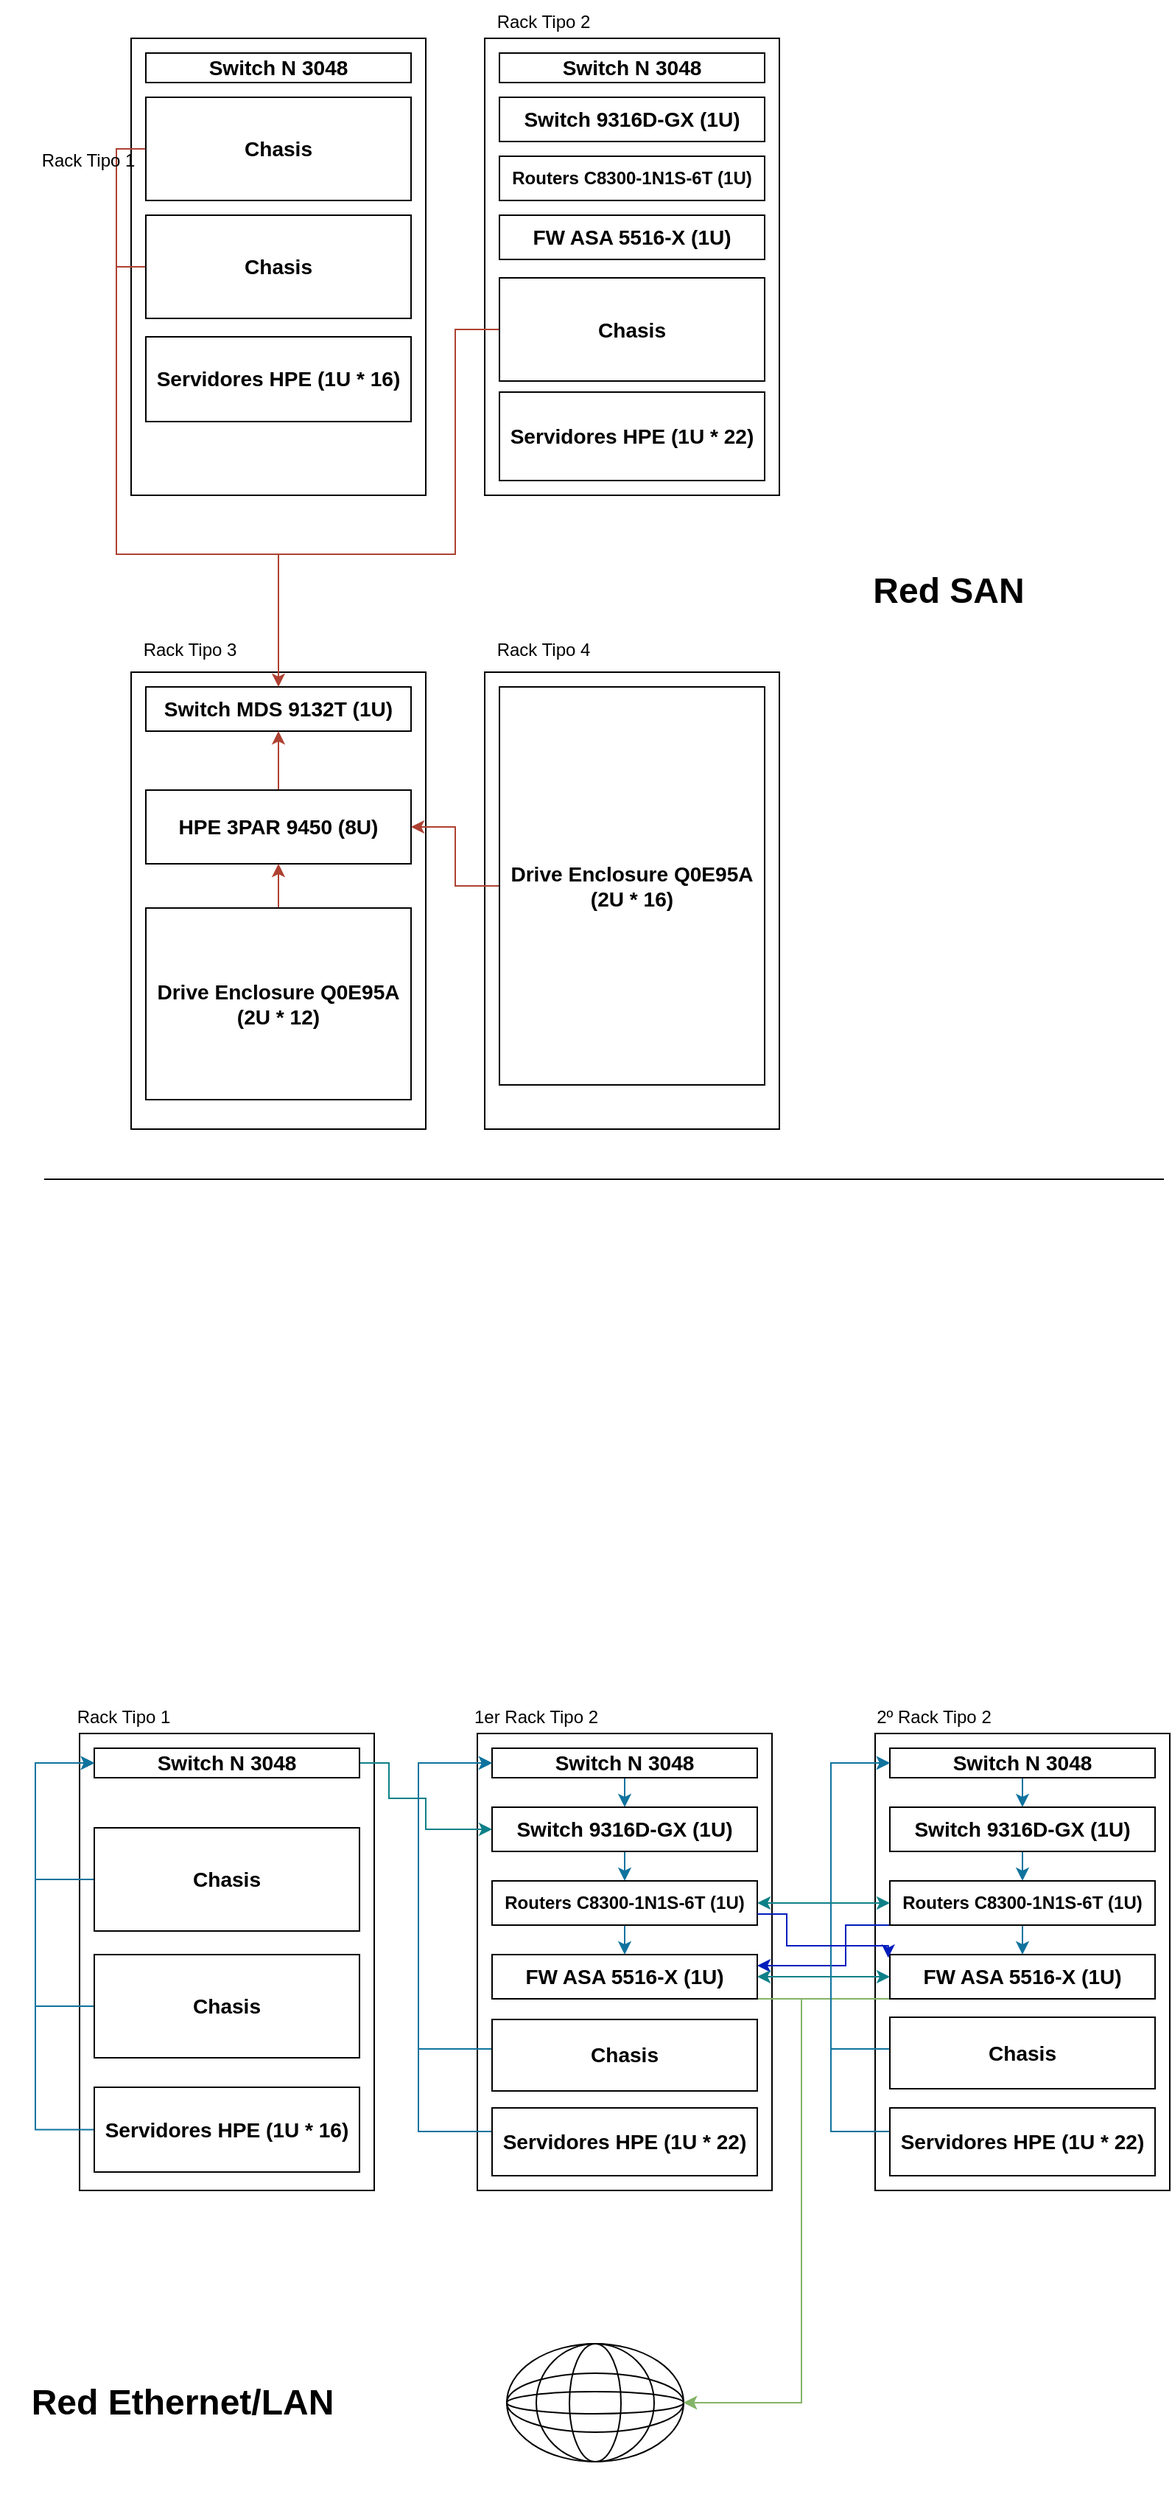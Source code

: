 <mxfile version="22.1.11" type="device">
  <diagram name="Página-1" id="qh9TJKzBZ2Nmn85cc0pD">
    <mxGraphModel dx="1687" dy="908" grid="1" gridSize="10" guides="1" tooltips="1" connect="1" arrows="1" fold="1" page="1" pageScale="1" pageWidth="827" pageHeight="1169" math="0" shadow="0">
      <root>
        <mxCell id="0" />
        <mxCell id="1" parent="0" />
        <mxCell id="Htpkl9Np26IUslwLvdvu-1" value="" style="rounded=0;whiteSpace=wrap;html=1;" vertex="1" parent="1">
          <mxGeometry x="99" y="66" width="200" height="310" as="geometry" />
        </mxCell>
        <mxCell id="Htpkl9Np26IUslwLvdvu-2" value="" style="rounded=0;whiteSpace=wrap;html=1;" vertex="1" parent="1">
          <mxGeometry x="339" y="66" width="200" height="310" as="geometry" />
        </mxCell>
        <mxCell id="Htpkl9Np26IUslwLvdvu-5" value="" style="ellipse;whiteSpace=wrap;html=1;fillColor=none;" vertex="1" parent="1">
          <mxGeometry x="354" y="1630" width="120" height="80" as="geometry" />
        </mxCell>
        <mxCell id="Htpkl9Np26IUslwLvdvu-6" value="" style="ellipse;whiteSpace=wrap;html=1;fillColor=none;" vertex="1" parent="1">
          <mxGeometry x="374" y="1630" width="80" height="80" as="geometry" />
        </mxCell>
        <mxCell id="Htpkl9Np26IUslwLvdvu-7" value="" style="ellipse;whiteSpace=wrap;html=1;fillColor=none;" vertex="1" parent="1">
          <mxGeometry x="396.5" y="1630" width="35" height="80" as="geometry" />
        </mxCell>
        <mxCell id="Htpkl9Np26IUslwLvdvu-8" value="" style="ellipse;whiteSpace=wrap;html=1;fillColor=none;" vertex="1" parent="1">
          <mxGeometry x="354" y="1650" width="120" height="40" as="geometry" />
        </mxCell>
        <mxCell id="Htpkl9Np26IUslwLvdvu-9" value="" style="ellipse;whiteSpace=wrap;html=1;fillColor=none;" vertex="1" parent="1">
          <mxGeometry x="354" y="1662.5" width="120" height="15" as="geometry" />
        </mxCell>
        <mxCell id="Htpkl9Np26IUslwLvdvu-10" value="&lt;h3&gt;Switch N 3048&lt;/h3&gt;" style="rounded=0;whiteSpace=wrap;html=1;" vertex="1" parent="1">
          <mxGeometry x="109" y="76" width="180" height="20" as="geometry" />
        </mxCell>
        <mxCell id="Htpkl9Np26IUslwLvdvu-34" style="edgeStyle=orthogonalEdgeStyle;rounded=0;orthogonalLoop=1;jettySize=auto;html=1;exitX=0;exitY=0.5;exitDx=0;exitDy=0;entryX=0.5;entryY=0;entryDx=0;entryDy=0;fillColor=#fad9d5;strokeColor=#ae4132;" edge="1" parent="1" source="Htpkl9Np26IUslwLvdvu-11" target="Htpkl9Np26IUslwLvdvu-26">
          <mxGeometry relative="1" as="geometry">
            <Array as="points">
              <mxPoint x="89" y="141" />
              <mxPoint x="89" y="416" />
              <mxPoint x="199" y="416" />
            </Array>
          </mxGeometry>
        </mxCell>
        <mxCell id="Htpkl9Np26IUslwLvdvu-11" value="&lt;h3&gt;Chasis&lt;/h3&gt;" style="rounded=0;whiteSpace=wrap;html=1;" vertex="1" parent="1">
          <mxGeometry x="109" y="106" width="180" height="70" as="geometry" />
        </mxCell>
        <mxCell id="Htpkl9Np26IUslwLvdvu-12" value="Rack Tipo 1" style="rounded=0;whiteSpace=wrap;html=1;fillColor=none;strokeColor=none;" vertex="1" parent="1">
          <mxGeometry x="10" y="134" width="120" height="30" as="geometry" />
        </mxCell>
        <mxCell id="Htpkl9Np26IUslwLvdvu-14" value="Rack Tipo 2" style="rounded=0;whiteSpace=wrap;html=1;fillColor=none;strokeColor=none;" vertex="1" parent="1">
          <mxGeometry x="319" y="40" width="120" height="30" as="geometry" />
        </mxCell>
        <mxCell id="Htpkl9Np26IUslwLvdvu-15" value="Rack Tipo 3" style="rounded=0;whiteSpace=wrap;html=1;fillColor=none;strokeColor=none;" vertex="1" parent="1">
          <mxGeometry x="79" y="466" width="120" height="30" as="geometry" />
        </mxCell>
        <mxCell id="Htpkl9Np26IUslwLvdvu-16" value="Rack Tipo 4" style="rounded=0;whiteSpace=wrap;html=1;fillColor=none;strokeColor=none;" vertex="1" parent="1">
          <mxGeometry x="319" y="466" width="120" height="30" as="geometry" />
        </mxCell>
        <mxCell id="Htpkl9Np26IUslwLvdvu-17" value="&lt;h3&gt;Switch N 3048&lt;/h3&gt;" style="rounded=0;whiteSpace=wrap;html=1;" vertex="1" parent="1">
          <mxGeometry x="349" y="76" width="180" height="20" as="geometry" />
        </mxCell>
        <mxCell id="Htpkl9Np26IUslwLvdvu-18" value="&lt;h3&gt;Switch 9316D-GX (1U)&lt;br/&gt;&lt;/h3&gt;" style="rounded=0;whiteSpace=wrap;html=1;" vertex="1" parent="1">
          <mxGeometry x="349" y="106" width="180" height="30" as="geometry" />
        </mxCell>
        <mxCell id="Htpkl9Np26IUslwLvdvu-19" value="&lt;h4&gt;Routers C8300-1N1S-6T (1U)&lt;/h4&gt;" style="rounded=0;whiteSpace=wrap;html=1;" vertex="1" parent="1">
          <mxGeometry x="349" y="146" width="180" height="30" as="geometry" />
        </mxCell>
        <mxCell id="Htpkl9Np26IUslwLvdvu-20" value="&lt;h3&gt;FW ASA 5516-X (1U)&lt;/h3&gt;" style="rounded=0;whiteSpace=wrap;html=1;" vertex="1" parent="1">
          <mxGeometry x="349" y="186" width="180" height="30" as="geometry" />
        </mxCell>
        <mxCell id="Htpkl9Np26IUslwLvdvu-21" value="&lt;h3&gt;Servidores HPE (1U * 22)&lt;br/&gt;&lt;/h3&gt;" style="rounded=0;whiteSpace=wrap;html=1;" vertex="1" parent="1">
          <mxGeometry x="349" y="306" width="180" height="60" as="geometry" />
        </mxCell>
        <mxCell id="Htpkl9Np26IUslwLvdvu-35" style="edgeStyle=orthogonalEdgeStyle;rounded=0;orthogonalLoop=1;jettySize=auto;html=1;exitX=0;exitY=0.5;exitDx=0;exitDy=0;entryX=0.5;entryY=0;entryDx=0;entryDy=0;fillColor=#fad9d5;strokeColor=#ae4132;" edge="1" parent="1" source="Htpkl9Np26IUslwLvdvu-22" target="Htpkl9Np26IUslwLvdvu-26">
          <mxGeometry relative="1" as="geometry">
            <Array as="points">
              <mxPoint x="319" y="264" />
              <mxPoint x="319" y="416" />
              <mxPoint x="199" y="416" />
            </Array>
          </mxGeometry>
        </mxCell>
        <mxCell id="Htpkl9Np26IUslwLvdvu-22" value="&lt;h3&gt;Chasis&lt;/h3&gt;" style="rounded=0;whiteSpace=wrap;html=1;" vertex="1" parent="1">
          <mxGeometry x="349" y="228.5" width="180" height="70" as="geometry" />
        </mxCell>
        <mxCell id="Htpkl9Np26IUslwLvdvu-23" value="&lt;h3&gt;Servidores HPE (1U * 16)&lt;br&gt;&lt;/h3&gt;" style="rounded=0;whiteSpace=wrap;html=1;" vertex="1" parent="1">
          <mxGeometry x="109" y="268.5" width="180" height="57.5" as="geometry" />
        </mxCell>
        <mxCell id="Htpkl9Np26IUslwLvdvu-24" value="" style="rounded=0;whiteSpace=wrap;html=1;" vertex="1" parent="1">
          <mxGeometry x="99" y="496" width="200" height="310" as="geometry" />
        </mxCell>
        <mxCell id="Htpkl9Np26IUslwLvdvu-25" value="" style="rounded=0;whiteSpace=wrap;html=1;" vertex="1" parent="1">
          <mxGeometry x="339" y="496" width="200" height="310" as="geometry" />
        </mxCell>
        <mxCell id="Htpkl9Np26IUslwLvdvu-26" value="&lt;h3&gt;Switch MDS 9132T (1U)&lt;/h3&gt;" style="rounded=0;whiteSpace=wrap;html=1;" vertex="1" parent="1">
          <mxGeometry x="109" y="506" width="180" height="30" as="geometry" />
        </mxCell>
        <mxCell id="Htpkl9Np26IUslwLvdvu-32" style="edgeStyle=orthogonalEdgeStyle;rounded=0;orthogonalLoop=1;jettySize=auto;html=1;exitX=0.5;exitY=0;exitDx=0;exitDy=0;entryX=0.5;entryY=1;entryDx=0;entryDy=0;fillColor=#fad9d5;strokeColor=#ae4132;" edge="1" parent="1" source="Htpkl9Np26IUslwLvdvu-27" target="Htpkl9Np26IUslwLvdvu-26">
          <mxGeometry relative="1" as="geometry" />
        </mxCell>
        <mxCell id="Htpkl9Np26IUslwLvdvu-27" value="&lt;h3&gt;HPE 3PAR 9450 (8U)&lt;br&gt;&lt;/h3&gt;" style="rounded=0;whiteSpace=wrap;html=1;" vertex="1" parent="1">
          <mxGeometry x="109" y="576" width="180" height="50" as="geometry" />
        </mxCell>
        <mxCell id="Htpkl9Np26IUslwLvdvu-31" style="edgeStyle=orthogonalEdgeStyle;rounded=0;orthogonalLoop=1;jettySize=auto;html=1;exitX=0.5;exitY=0;exitDx=0;exitDy=0;entryX=0.5;entryY=1;entryDx=0;entryDy=0;fillColor=#fad9d5;strokeColor=#ae4132;" edge="1" parent="1" source="Htpkl9Np26IUslwLvdvu-28" target="Htpkl9Np26IUslwLvdvu-27">
          <mxGeometry relative="1" as="geometry" />
        </mxCell>
        <mxCell id="Htpkl9Np26IUslwLvdvu-28" value="&lt;h3&gt;Drive Enclosure Q0E95A (2U * 12)&lt;/h3&gt;" style="rounded=0;whiteSpace=wrap;html=1;" vertex="1" parent="1">
          <mxGeometry x="109" y="656" width="180" height="130" as="geometry" />
        </mxCell>
        <mxCell id="Htpkl9Np26IUslwLvdvu-33" style="edgeStyle=orthogonalEdgeStyle;rounded=0;orthogonalLoop=1;jettySize=auto;html=1;exitX=0;exitY=0.5;exitDx=0;exitDy=0;entryX=0.5;entryY=0;entryDx=0;entryDy=0;fillColor=#fad9d5;strokeColor=#ae4132;" edge="1" parent="1" source="Htpkl9Np26IUslwLvdvu-29" target="Htpkl9Np26IUslwLvdvu-26">
          <mxGeometry relative="1" as="geometry">
            <Array as="points">
              <mxPoint x="89" y="221" />
              <mxPoint x="89" y="416" />
              <mxPoint x="199" y="416" />
            </Array>
          </mxGeometry>
        </mxCell>
        <mxCell id="Htpkl9Np26IUslwLvdvu-29" value="&lt;h3&gt;Chasis&lt;/h3&gt;" style="rounded=0;whiteSpace=wrap;html=1;" vertex="1" parent="1">
          <mxGeometry x="109" y="186" width="180" height="70" as="geometry" />
        </mxCell>
        <mxCell id="Htpkl9Np26IUslwLvdvu-36" style="edgeStyle=orthogonalEdgeStyle;rounded=0;orthogonalLoop=1;jettySize=auto;html=1;exitX=0;exitY=0.5;exitDx=0;exitDy=0;entryX=1;entryY=0.5;entryDx=0;entryDy=0;fillColor=#fad9d5;strokeColor=#ae4132;" edge="1" parent="1" source="Htpkl9Np26IUslwLvdvu-30" target="Htpkl9Np26IUslwLvdvu-27">
          <mxGeometry relative="1" as="geometry" />
        </mxCell>
        <mxCell id="Htpkl9Np26IUslwLvdvu-30" value="&lt;h3&gt;Drive Enclosure Q0E95A (2U * 16)&lt;/h3&gt;" style="rounded=0;whiteSpace=wrap;html=1;" vertex="1" parent="1">
          <mxGeometry x="349" y="506" width="180" height="270" as="geometry" />
        </mxCell>
        <mxCell id="Htpkl9Np26IUslwLvdvu-37" style="edgeStyle=orthogonalEdgeStyle;rounded=0;orthogonalLoop=1;jettySize=auto;html=1;exitX=0.5;exitY=1;exitDx=0;exitDy=0;" edge="1" parent="1" source="Htpkl9Np26IUslwLvdvu-30" target="Htpkl9Np26IUslwLvdvu-30">
          <mxGeometry relative="1" as="geometry" />
        </mxCell>
        <mxCell id="Htpkl9Np26IUslwLvdvu-38" value="" style="rounded=0;whiteSpace=wrap;html=1;" vertex="1" parent="1">
          <mxGeometry x="64" y="1216" width="200" height="310" as="geometry" />
        </mxCell>
        <mxCell id="Htpkl9Np26IUslwLvdvu-39" value="" style="rounded=0;whiteSpace=wrap;html=1;" vertex="1" parent="1">
          <mxGeometry x="334" y="1216" width="200" height="310" as="geometry" />
        </mxCell>
        <mxCell id="Htpkl9Np26IUslwLvdvu-89" style="edgeStyle=orthogonalEdgeStyle;rounded=0;orthogonalLoop=1;jettySize=auto;html=1;exitX=1;exitY=0.5;exitDx=0;exitDy=0;entryX=0;entryY=0.5;entryDx=0;entryDy=0;fillColor=#b0e3e6;strokeColor=#0e8088;" edge="1" parent="1" source="Htpkl9Np26IUslwLvdvu-40" target="Htpkl9Np26IUslwLvdvu-48">
          <mxGeometry relative="1" as="geometry">
            <Array as="points">
              <mxPoint x="274" y="1236" />
              <mxPoint x="274" y="1260" />
              <mxPoint x="299" y="1260" />
              <mxPoint x="299" y="1281" />
            </Array>
          </mxGeometry>
        </mxCell>
        <mxCell id="Htpkl9Np26IUslwLvdvu-40" value="&lt;h3&gt;Switch N 3048&lt;/h3&gt;" style="rounded=0;whiteSpace=wrap;html=1;" vertex="1" parent="1">
          <mxGeometry x="74" y="1226" width="180" height="20" as="geometry" />
        </mxCell>
        <mxCell id="Htpkl9Np26IUslwLvdvu-80" style="edgeStyle=orthogonalEdgeStyle;rounded=0;orthogonalLoop=1;jettySize=auto;html=1;exitX=0;exitY=0.5;exitDx=0;exitDy=0;entryX=0;entryY=0.5;entryDx=0;entryDy=0;fillColor=#b1ddf0;strokeColor=#10739e;" edge="1" parent="1" source="Htpkl9Np26IUslwLvdvu-42" target="Htpkl9Np26IUslwLvdvu-40">
          <mxGeometry relative="1" as="geometry">
            <Array as="points">
              <mxPoint x="34" y="1315" />
              <mxPoint x="34" y="1236" />
            </Array>
          </mxGeometry>
        </mxCell>
        <mxCell id="Htpkl9Np26IUslwLvdvu-42" value="&lt;h3&gt;Chasis&lt;/h3&gt;" style="rounded=0;whiteSpace=wrap;html=1;" vertex="1" parent="1">
          <mxGeometry x="74" y="1280" width="180" height="70" as="geometry" />
        </mxCell>
        <mxCell id="Htpkl9Np26IUslwLvdvu-43" value="Rack Tipo 1" style="rounded=0;whiteSpace=wrap;html=1;fillColor=none;strokeColor=none;" vertex="1" parent="1">
          <mxGeometry x="34" y="1190" width="120" height="30" as="geometry" />
        </mxCell>
        <mxCell id="Htpkl9Np26IUslwLvdvu-44" value="1er Rack Tipo 2" style="rounded=0;whiteSpace=wrap;html=1;fillColor=none;strokeColor=none;" vertex="1" parent="1">
          <mxGeometry x="314" y="1190" width="120" height="30" as="geometry" />
        </mxCell>
        <mxCell id="Htpkl9Np26IUslwLvdvu-88" style="edgeStyle=orthogonalEdgeStyle;rounded=0;orthogonalLoop=1;jettySize=auto;html=1;exitX=0.5;exitY=1;exitDx=0;exitDy=0;entryX=0.5;entryY=0;entryDx=0;entryDy=0;fillColor=#b1ddf0;strokeColor=#10739e;" edge="1" parent="1" source="Htpkl9Np26IUslwLvdvu-47" target="Htpkl9Np26IUslwLvdvu-48">
          <mxGeometry relative="1" as="geometry" />
        </mxCell>
        <mxCell id="Htpkl9Np26IUslwLvdvu-47" value="&lt;h3&gt;Switch N 3048&lt;/h3&gt;" style="rounded=0;whiteSpace=wrap;html=1;" vertex="1" parent="1">
          <mxGeometry x="344" y="1226" width="180" height="20" as="geometry" />
        </mxCell>
        <mxCell id="Htpkl9Np26IUslwLvdvu-90" style="edgeStyle=orthogonalEdgeStyle;rounded=0;orthogonalLoop=1;jettySize=auto;html=1;exitX=0.5;exitY=1;exitDx=0;exitDy=0;entryX=0.5;entryY=0;entryDx=0;entryDy=0;fillColor=#b1ddf0;strokeColor=#10739e;" edge="1" parent="1" source="Htpkl9Np26IUslwLvdvu-48" target="Htpkl9Np26IUslwLvdvu-49">
          <mxGeometry relative="1" as="geometry" />
        </mxCell>
        <mxCell id="Htpkl9Np26IUslwLvdvu-48" value="&lt;h3&gt;Switch 9316D-GX (1U)&lt;br/&gt;&lt;/h3&gt;" style="rounded=0;whiteSpace=wrap;html=1;" vertex="1" parent="1">
          <mxGeometry x="344" y="1266" width="180" height="30" as="geometry" />
        </mxCell>
        <mxCell id="Htpkl9Np26IUslwLvdvu-97" style="edgeStyle=orthogonalEdgeStyle;rounded=0;orthogonalLoop=1;jettySize=auto;html=1;exitX=0.5;exitY=1;exitDx=0;exitDy=0;entryX=0.5;entryY=0;entryDx=0;entryDy=0;fillColor=#b1ddf0;strokeColor=#10739e;" edge="1" parent="1" source="Htpkl9Np26IUslwLvdvu-49" target="Htpkl9Np26IUslwLvdvu-50">
          <mxGeometry relative="1" as="geometry" />
        </mxCell>
        <mxCell id="Htpkl9Np26IUslwLvdvu-49" value="&lt;h4&gt;Routers C8300-1N1S-6T (1U)&lt;/h4&gt;" style="rounded=0;whiteSpace=wrap;html=1;" vertex="1" parent="1">
          <mxGeometry x="344" y="1316" width="180" height="30" as="geometry" />
        </mxCell>
        <mxCell id="Htpkl9Np26IUslwLvdvu-102" style="edgeStyle=orthogonalEdgeStyle;rounded=0;orthogonalLoop=1;jettySize=auto;html=1;exitX=1;exitY=1;exitDx=0;exitDy=0;entryX=1;entryY=0.5;entryDx=0;entryDy=0;fillColor=#d5e8d4;strokeColor=#82b366;" edge="1" parent="1" source="Htpkl9Np26IUslwLvdvu-50" target="Htpkl9Np26IUslwLvdvu-8">
          <mxGeometry relative="1" as="geometry">
            <Array as="points">
              <mxPoint x="554" y="1396" />
              <mxPoint x="554" y="1670" />
            </Array>
          </mxGeometry>
        </mxCell>
        <mxCell id="Htpkl9Np26IUslwLvdvu-50" value="&lt;h3&gt;FW ASA 5516-X (1U)&lt;/h3&gt;" style="rounded=0;whiteSpace=wrap;html=1;" vertex="1" parent="1">
          <mxGeometry x="344" y="1366" width="180" height="30" as="geometry" />
        </mxCell>
        <mxCell id="Htpkl9Np26IUslwLvdvu-84" style="edgeStyle=orthogonalEdgeStyle;rounded=0;orthogonalLoop=1;jettySize=auto;html=1;exitX=0;exitY=0.5;exitDx=0;exitDy=0;entryX=0;entryY=0.5;entryDx=0;entryDy=0;fillColor=#b1ddf0;strokeColor=#10739e;" edge="1" parent="1" source="Htpkl9Np26IUslwLvdvu-51" target="Htpkl9Np26IUslwLvdvu-47">
          <mxGeometry relative="1" as="geometry">
            <Array as="points">
              <mxPoint x="294" y="1486" />
              <mxPoint x="294" y="1236" />
            </Array>
          </mxGeometry>
        </mxCell>
        <mxCell id="Htpkl9Np26IUslwLvdvu-51" value="&lt;h3&gt;Servidores HPE (1U * 22)&lt;br/&gt;&lt;/h3&gt;" style="rounded=0;whiteSpace=wrap;html=1;" vertex="1" parent="1">
          <mxGeometry x="344" y="1470" width="180" height="46" as="geometry" />
        </mxCell>
        <mxCell id="Htpkl9Np26IUslwLvdvu-81" style="edgeStyle=orthogonalEdgeStyle;rounded=0;orthogonalLoop=1;jettySize=auto;html=1;exitX=0;exitY=0.5;exitDx=0;exitDy=0;entryX=0;entryY=0.5;entryDx=0;entryDy=0;fillColor=#b1ddf0;strokeColor=#10739e;" edge="1" parent="1" source="Htpkl9Np26IUslwLvdvu-53" target="Htpkl9Np26IUslwLvdvu-47">
          <mxGeometry relative="1" as="geometry">
            <Array as="points">
              <mxPoint x="344" y="1430" />
              <mxPoint x="294" y="1430" />
              <mxPoint x="294" y="1236" />
            </Array>
          </mxGeometry>
        </mxCell>
        <mxCell id="Htpkl9Np26IUslwLvdvu-53" value="&lt;h3&gt;Chasis&lt;/h3&gt;" style="rounded=0;whiteSpace=wrap;html=1;" vertex="1" parent="1">
          <mxGeometry x="344" y="1410" width="180" height="48.5" as="geometry" />
        </mxCell>
        <mxCell id="Htpkl9Np26IUslwLvdvu-78" style="edgeStyle=orthogonalEdgeStyle;rounded=0;orthogonalLoop=1;jettySize=auto;html=1;exitX=0;exitY=0.5;exitDx=0;exitDy=0;entryX=0;entryY=0.5;entryDx=0;entryDy=0;fillColor=#b1ddf0;strokeColor=#10739e;" edge="1" parent="1" source="Htpkl9Np26IUslwLvdvu-54" target="Htpkl9Np26IUslwLvdvu-40">
          <mxGeometry relative="1" as="geometry">
            <Array as="points">
              <mxPoint x="34" y="1485" />
              <mxPoint x="34" y="1236" />
            </Array>
          </mxGeometry>
        </mxCell>
        <mxCell id="Htpkl9Np26IUslwLvdvu-54" value="&lt;h3&gt;Servidores HPE (1U * 16)&lt;br&gt;&lt;/h3&gt;" style="rounded=0;whiteSpace=wrap;html=1;" vertex="1" parent="1">
          <mxGeometry x="74" y="1456" width="180" height="57.5" as="geometry" />
        </mxCell>
        <mxCell id="Htpkl9Np26IUslwLvdvu-79" style="edgeStyle=orthogonalEdgeStyle;rounded=0;orthogonalLoop=1;jettySize=auto;html=1;exitX=0;exitY=0.5;exitDx=0;exitDy=0;entryX=0;entryY=0.5;entryDx=0;entryDy=0;fillColor=#b1ddf0;strokeColor=#10739e;" edge="1" parent="1" source="Htpkl9Np26IUslwLvdvu-63" target="Htpkl9Np26IUslwLvdvu-40">
          <mxGeometry relative="1" as="geometry">
            <Array as="points">
              <mxPoint x="34" y="1401" />
              <mxPoint x="34" y="1236" />
            </Array>
          </mxGeometry>
        </mxCell>
        <mxCell id="Htpkl9Np26IUslwLvdvu-63" value="&lt;h3&gt;Chasis&lt;/h3&gt;" style="rounded=0;whiteSpace=wrap;html=1;" vertex="1" parent="1">
          <mxGeometry x="74" y="1366" width="180" height="70" as="geometry" />
        </mxCell>
        <mxCell id="Htpkl9Np26IUslwLvdvu-67" value="" style="rounded=0;whiteSpace=wrap;html=1;" vertex="1" parent="1">
          <mxGeometry x="604" y="1216" width="200" height="310" as="geometry" />
        </mxCell>
        <mxCell id="Htpkl9Np26IUslwLvdvu-68" value="2º Rack Tipo 2" style="rounded=0;whiteSpace=wrap;html=1;fillColor=none;strokeColor=none;" vertex="1" parent="1">
          <mxGeometry x="584" y="1190" width="120" height="30" as="geometry" />
        </mxCell>
        <mxCell id="Htpkl9Np26IUslwLvdvu-87" style="edgeStyle=orthogonalEdgeStyle;rounded=0;orthogonalLoop=1;jettySize=auto;html=1;exitX=0.5;exitY=1;exitDx=0;exitDy=0;entryX=0.5;entryY=0;entryDx=0;entryDy=0;fillColor=#b1ddf0;strokeColor=#10739e;" edge="1" parent="1" source="Htpkl9Np26IUslwLvdvu-69" target="Htpkl9Np26IUslwLvdvu-70">
          <mxGeometry relative="1" as="geometry" />
        </mxCell>
        <mxCell id="Htpkl9Np26IUslwLvdvu-69" value="&lt;h3&gt;Switch N 3048&lt;/h3&gt;" style="rounded=0;whiteSpace=wrap;html=1;" vertex="1" parent="1">
          <mxGeometry x="614" y="1226" width="180" height="20" as="geometry" />
        </mxCell>
        <mxCell id="Htpkl9Np26IUslwLvdvu-91" style="edgeStyle=orthogonalEdgeStyle;rounded=0;orthogonalLoop=1;jettySize=auto;html=1;exitX=0.5;exitY=1;exitDx=0;exitDy=0;entryX=0.5;entryY=0;entryDx=0;entryDy=0;fillColor=#b1ddf0;strokeColor=#10739e;" edge="1" parent="1" source="Htpkl9Np26IUslwLvdvu-70" target="Htpkl9Np26IUslwLvdvu-71">
          <mxGeometry relative="1" as="geometry" />
        </mxCell>
        <mxCell id="Htpkl9Np26IUslwLvdvu-70" value="&lt;h3&gt;Switch 9316D-GX (1U)&lt;br/&gt;&lt;/h3&gt;" style="rounded=0;whiteSpace=wrap;html=1;" vertex="1" parent="1">
          <mxGeometry x="614" y="1266" width="180" height="30" as="geometry" />
        </mxCell>
        <mxCell id="Htpkl9Np26IUslwLvdvu-98" style="edgeStyle=orthogonalEdgeStyle;rounded=0;orthogonalLoop=1;jettySize=auto;html=1;exitX=0.5;exitY=1;exitDx=0;exitDy=0;entryX=0.5;entryY=0;entryDx=0;entryDy=0;fillColor=#b1ddf0;strokeColor=#10739e;" edge="1" parent="1" source="Htpkl9Np26IUslwLvdvu-71" target="Htpkl9Np26IUslwLvdvu-72">
          <mxGeometry relative="1" as="geometry" />
        </mxCell>
        <mxCell id="Htpkl9Np26IUslwLvdvu-101" style="edgeStyle=orthogonalEdgeStyle;rounded=0;orthogonalLoop=1;jettySize=auto;html=1;exitX=0;exitY=1;exitDx=0;exitDy=0;entryX=1;entryY=0.25;entryDx=0;entryDy=0;fillColor=#0050ef;strokeColor=#001DBC;" edge="1" parent="1" source="Htpkl9Np26IUslwLvdvu-71" target="Htpkl9Np26IUslwLvdvu-50">
          <mxGeometry relative="1" as="geometry">
            <Array as="points">
              <mxPoint x="584" y="1346" />
              <mxPoint x="584" y="1374" />
            </Array>
          </mxGeometry>
        </mxCell>
        <mxCell id="Htpkl9Np26IUslwLvdvu-71" value="&lt;h4&gt;Routers C8300-1N1S-6T (1U)&lt;/h4&gt;" style="rounded=0;whiteSpace=wrap;html=1;" vertex="1" parent="1">
          <mxGeometry x="614" y="1316" width="180" height="30" as="geometry" />
        </mxCell>
        <mxCell id="Htpkl9Np26IUslwLvdvu-103" style="edgeStyle=orthogonalEdgeStyle;rounded=0;orthogonalLoop=1;jettySize=auto;html=1;exitX=0;exitY=1;exitDx=0;exitDy=0;entryX=1;entryY=0.5;entryDx=0;entryDy=0;fillColor=#d5e8d4;strokeColor=#82b366;" edge="1" parent="1" source="Htpkl9Np26IUslwLvdvu-72" target="Htpkl9Np26IUslwLvdvu-5">
          <mxGeometry relative="1" as="geometry">
            <Array as="points">
              <mxPoint x="554" y="1396" />
              <mxPoint x="554" y="1670" />
            </Array>
          </mxGeometry>
        </mxCell>
        <mxCell id="Htpkl9Np26IUslwLvdvu-72" value="&lt;h3&gt;FW ASA 5516-X (1U)&lt;/h3&gt;" style="rounded=0;whiteSpace=wrap;html=1;" vertex="1" parent="1">
          <mxGeometry x="614" y="1366" width="180" height="30" as="geometry" />
        </mxCell>
        <mxCell id="Htpkl9Np26IUslwLvdvu-85" style="edgeStyle=orthogonalEdgeStyle;rounded=0;orthogonalLoop=1;jettySize=auto;html=1;exitX=0;exitY=0.5;exitDx=0;exitDy=0;entryX=0;entryY=0.5;entryDx=0;entryDy=0;fillColor=#b1ddf0;strokeColor=#10739e;" edge="1" parent="1" source="Htpkl9Np26IUslwLvdvu-73" target="Htpkl9Np26IUslwLvdvu-69">
          <mxGeometry relative="1" as="geometry">
            <Array as="points">
              <mxPoint x="574" y="1486" />
              <mxPoint x="574" y="1236" />
            </Array>
          </mxGeometry>
        </mxCell>
        <mxCell id="Htpkl9Np26IUslwLvdvu-73" value="&lt;h3&gt;Servidores HPE (1U * 22)&lt;br/&gt;&lt;/h3&gt;" style="rounded=0;whiteSpace=wrap;html=1;" vertex="1" parent="1">
          <mxGeometry x="614" y="1470" width="180" height="46" as="geometry" />
        </mxCell>
        <mxCell id="Htpkl9Np26IUslwLvdvu-82" style="edgeStyle=orthogonalEdgeStyle;rounded=0;orthogonalLoop=1;jettySize=auto;html=1;exitX=0;exitY=0.5;exitDx=0;exitDy=0;entryX=0;entryY=0.5;entryDx=0;entryDy=0;fillColor=#b1ddf0;strokeColor=#10739e;" edge="1" parent="1" source="Htpkl9Np26IUslwLvdvu-74" target="Htpkl9Np26IUslwLvdvu-69">
          <mxGeometry relative="1" as="geometry">
            <Array as="points">
              <mxPoint x="614" y="1430" />
              <mxPoint x="574" y="1430" />
              <mxPoint x="574" y="1236" />
            </Array>
          </mxGeometry>
        </mxCell>
        <mxCell id="Htpkl9Np26IUslwLvdvu-74" value="&lt;h3&gt;Chasis&lt;/h3&gt;" style="rounded=0;whiteSpace=wrap;html=1;" vertex="1" parent="1">
          <mxGeometry x="614" y="1408.5" width="180" height="48.5" as="geometry" />
        </mxCell>
        <mxCell id="Htpkl9Np26IUslwLvdvu-75" value="&lt;h1&gt;Red SAN&lt;/h1&gt;" style="rounded=0;whiteSpace=wrap;html=1;fillColor=none;strokeColor=none;" vertex="1" parent="1">
          <mxGeometry x="559" y="376" width="190" height="130" as="geometry" />
        </mxCell>
        <mxCell id="Htpkl9Np26IUslwLvdvu-76" value="&lt;h1&gt;Red Ethernet/LAN&lt;/h1&gt;" style="rounded=0;whiteSpace=wrap;html=1;fillColor=none;strokeColor=none;" vertex="1" parent="1">
          <mxGeometry x="24" y="1605" width="220" height="130" as="geometry" />
        </mxCell>
        <mxCell id="Htpkl9Np26IUslwLvdvu-77" value="" style="endArrow=none;html=1;rounded=0;" edge="1" parent="1">
          <mxGeometry width="50" height="50" relative="1" as="geometry">
            <mxPoint x="40" y="840" as="sourcePoint" />
            <mxPoint x="800" y="840" as="targetPoint" />
          </mxGeometry>
        </mxCell>
        <mxCell id="Htpkl9Np26IUslwLvdvu-96" value="" style="endArrow=classic;startArrow=classic;html=1;rounded=0;exitX=1;exitY=0.5;exitDx=0;exitDy=0;entryX=0;entryY=0.5;entryDx=0;entryDy=0;fillColor=#b0e3e6;strokeColor=#0e8088;" edge="1" parent="1" source="Htpkl9Np26IUslwLvdvu-49" target="Htpkl9Np26IUslwLvdvu-71">
          <mxGeometry width="50" height="50" relative="1" as="geometry">
            <mxPoint x="564" y="1380" as="sourcePoint" />
            <mxPoint x="614" y="1330" as="targetPoint" />
          </mxGeometry>
        </mxCell>
        <mxCell id="Htpkl9Np26IUslwLvdvu-99" value="" style="endArrow=classic;startArrow=classic;html=1;rounded=0;exitX=1;exitY=0.5;exitDx=0;exitDy=0;entryX=0;entryY=0.5;entryDx=0;entryDy=0;fillColor=#b0e3e6;strokeColor=#0e8088;" edge="1" parent="1" source="Htpkl9Np26IUslwLvdvu-50" target="Htpkl9Np26IUslwLvdvu-72">
          <mxGeometry width="50" height="50" relative="1" as="geometry">
            <mxPoint x="524" y="1380.66" as="sourcePoint" />
            <mxPoint x="614" y="1380.66" as="targetPoint" />
          </mxGeometry>
        </mxCell>
        <mxCell id="Htpkl9Np26IUslwLvdvu-100" style="edgeStyle=orthogonalEdgeStyle;rounded=0;orthogonalLoop=1;jettySize=auto;html=1;exitX=1;exitY=0.75;exitDx=0;exitDy=0;entryX=-0.006;entryY=0.072;entryDx=0;entryDy=0;entryPerimeter=0;fillColor=#0050ef;strokeColor=#001DBC;" edge="1" parent="1" source="Htpkl9Np26IUslwLvdvu-49" target="Htpkl9Np26IUslwLvdvu-72">
          <mxGeometry relative="1" as="geometry">
            <Array as="points">
              <mxPoint x="544" y="1339" />
              <mxPoint x="544" y="1360" />
              <mxPoint x="613" y="1360" />
            </Array>
          </mxGeometry>
        </mxCell>
      </root>
    </mxGraphModel>
  </diagram>
</mxfile>
